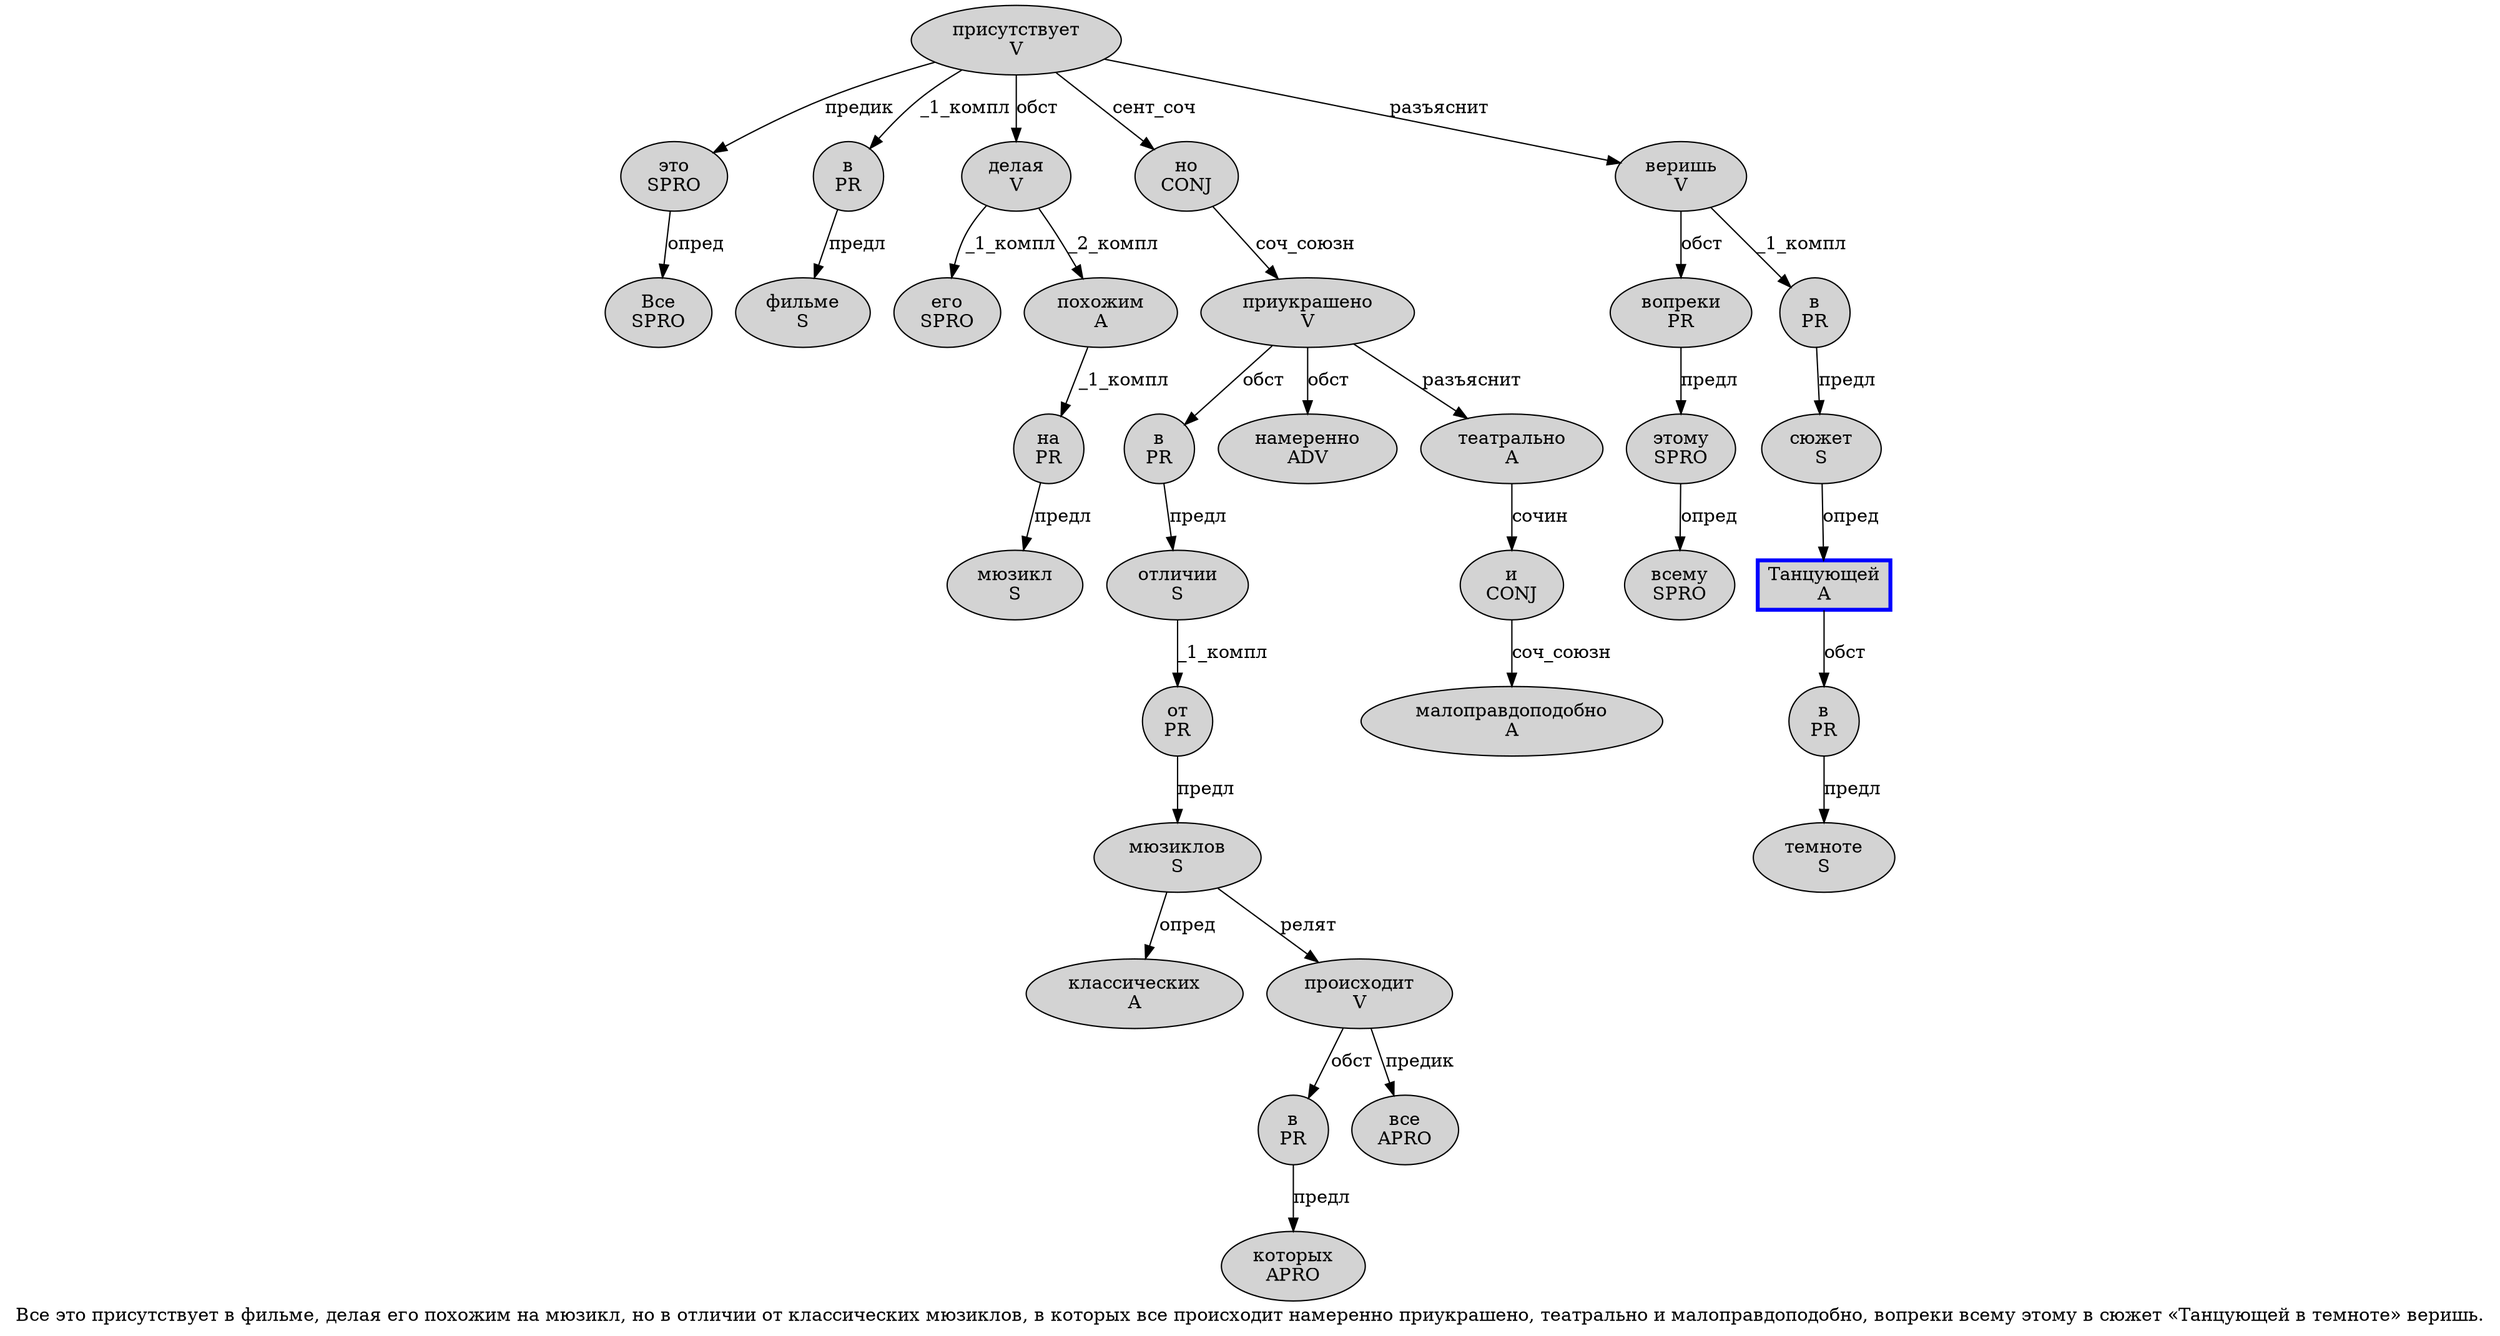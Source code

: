 digraph SENTENCE_915 {
	graph [label="Все это присутствует в фильме, делая его похожим на мюзикл, но в отличии от классических мюзиклов, в которых все происходит намеренно приукрашено, театрально и малоправдоподобно, вопреки всему этому в сюжет «Танцующей в темноте» веришь."]
	node [style=filled]
		0 [label="Все
SPRO" color="" fillcolor=lightgray penwidth=1 shape=ellipse]
		1 [label="это
SPRO" color="" fillcolor=lightgray penwidth=1 shape=ellipse]
		2 [label="присутствует
V" color="" fillcolor=lightgray penwidth=1 shape=ellipse]
		3 [label="в
PR" color="" fillcolor=lightgray penwidth=1 shape=ellipse]
		4 [label="фильме
S" color="" fillcolor=lightgray penwidth=1 shape=ellipse]
		6 [label="делая
V" color="" fillcolor=lightgray penwidth=1 shape=ellipse]
		7 [label="его
SPRO" color="" fillcolor=lightgray penwidth=1 shape=ellipse]
		8 [label="похожим
A" color="" fillcolor=lightgray penwidth=1 shape=ellipse]
		9 [label="на
PR" color="" fillcolor=lightgray penwidth=1 shape=ellipse]
		10 [label="мюзикл
S" color="" fillcolor=lightgray penwidth=1 shape=ellipse]
		12 [label="но
CONJ" color="" fillcolor=lightgray penwidth=1 shape=ellipse]
		13 [label="в
PR" color="" fillcolor=lightgray penwidth=1 shape=ellipse]
		14 [label="отличии
S" color="" fillcolor=lightgray penwidth=1 shape=ellipse]
		15 [label="от
PR" color="" fillcolor=lightgray penwidth=1 shape=ellipse]
		16 [label="классических
A" color="" fillcolor=lightgray penwidth=1 shape=ellipse]
		17 [label="мюзиклов
S" color="" fillcolor=lightgray penwidth=1 shape=ellipse]
		19 [label="в
PR" color="" fillcolor=lightgray penwidth=1 shape=ellipse]
		20 [label="которых
APRO" color="" fillcolor=lightgray penwidth=1 shape=ellipse]
		21 [label="все
APRO" color="" fillcolor=lightgray penwidth=1 shape=ellipse]
		22 [label="происходит
V" color="" fillcolor=lightgray penwidth=1 shape=ellipse]
		23 [label="намеренно
ADV" color="" fillcolor=lightgray penwidth=1 shape=ellipse]
		24 [label="приукрашено
V" color="" fillcolor=lightgray penwidth=1 shape=ellipse]
		26 [label="театрально
A" color="" fillcolor=lightgray penwidth=1 shape=ellipse]
		27 [label="и
CONJ" color="" fillcolor=lightgray penwidth=1 shape=ellipse]
		28 [label="малоправдоподобно
A" color="" fillcolor=lightgray penwidth=1 shape=ellipse]
		30 [label="вопреки
PR" color="" fillcolor=lightgray penwidth=1 shape=ellipse]
		31 [label="всему
SPRO" color="" fillcolor=lightgray penwidth=1 shape=ellipse]
		32 [label="этому
SPRO" color="" fillcolor=lightgray penwidth=1 shape=ellipse]
		33 [label="в
PR" color="" fillcolor=lightgray penwidth=1 shape=ellipse]
		34 [label="сюжет
S" color="" fillcolor=lightgray penwidth=1 shape=ellipse]
		36 [label="Танцующей
A" color=blue fillcolor=lightgray penwidth=3 shape=box]
		37 [label="в
PR" color="" fillcolor=lightgray penwidth=1 shape=ellipse]
		38 [label="темноте
S" color="" fillcolor=lightgray penwidth=1 shape=ellipse]
		40 [label="веришь
V" color="" fillcolor=lightgray penwidth=1 shape=ellipse]
			6 -> 7 [label="_1_компл"]
			6 -> 8 [label="_2_компл"]
			15 -> 17 [label="предл"]
			40 -> 30 [label="обст"]
			40 -> 33 [label="_1_компл"]
			36 -> 37 [label="обст"]
			33 -> 34 [label="предл"]
			32 -> 31 [label="опред"]
			14 -> 15 [label="_1_компл"]
			3 -> 4 [label="предл"]
			26 -> 27 [label="сочин"]
			13 -> 14 [label="предл"]
			19 -> 20 [label="предл"]
			8 -> 9 [label="_1_компл"]
			9 -> 10 [label="предл"]
			24 -> 13 [label="обст"]
			24 -> 23 [label="обст"]
			24 -> 26 [label="разъяснит"]
			12 -> 24 [label="соч_союзн"]
			30 -> 32 [label="предл"]
			22 -> 19 [label="обст"]
			22 -> 21 [label="предик"]
			1 -> 0 [label="опред"]
			17 -> 16 [label="опред"]
			17 -> 22 [label="релят"]
			27 -> 28 [label="соч_союзн"]
			37 -> 38 [label="предл"]
			2 -> 1 [label="предик"]
			2 -> 3 [label="_1_компл"]
			2 -> 6 [label="обст"]
			2 -> 12 [label="сент_соч"]
			2 -> 40 [label="разъяснит"]
			34 -> 36 [label="опред"]
}